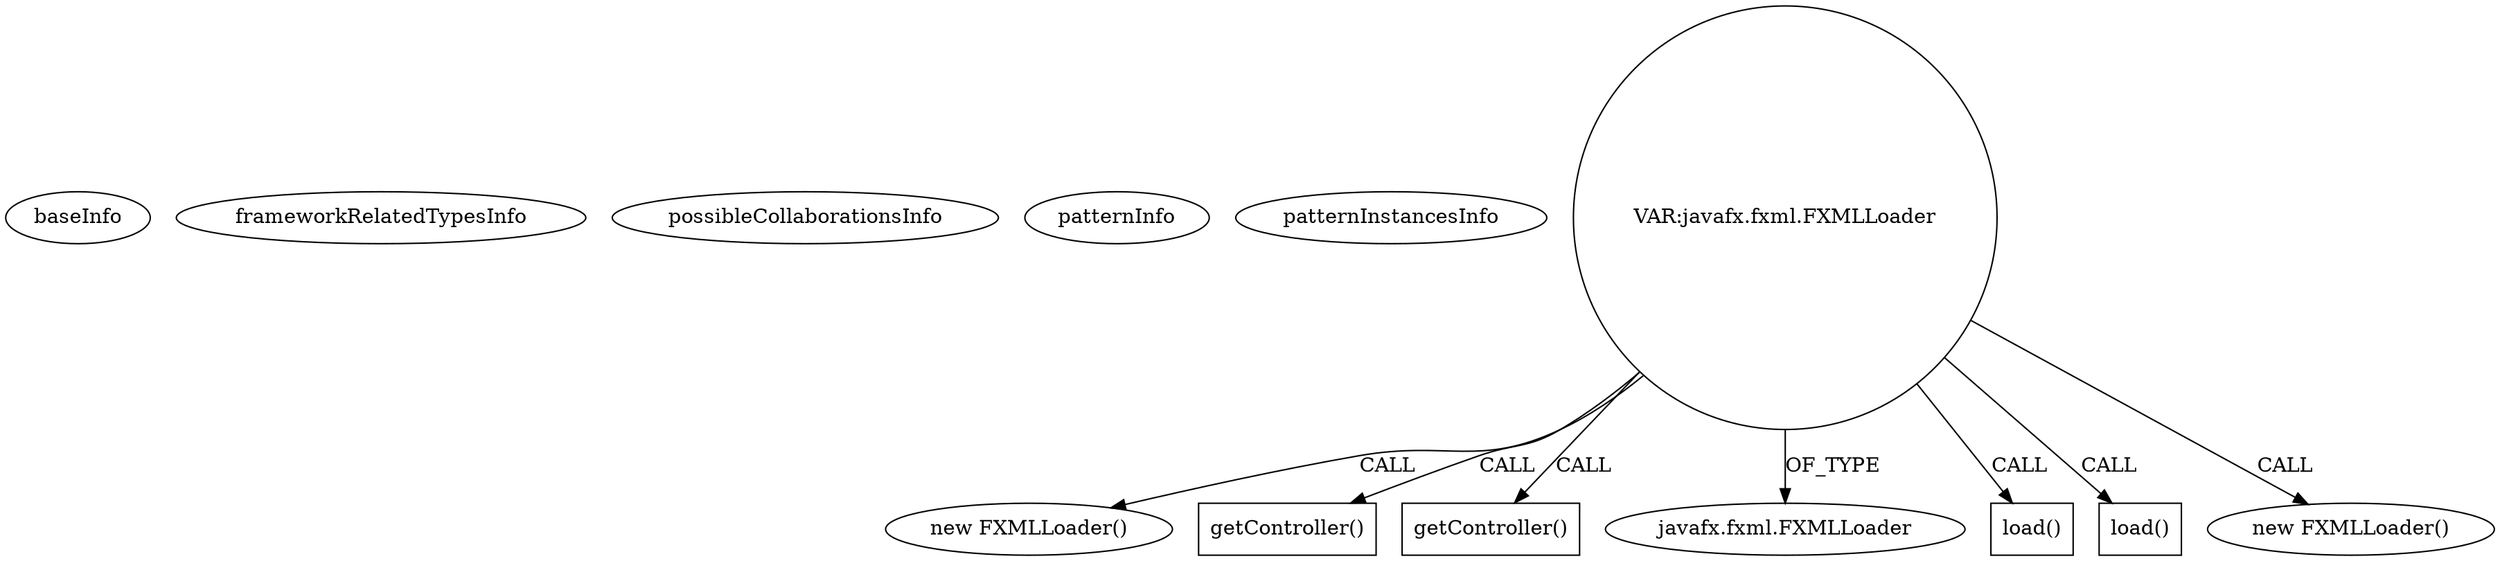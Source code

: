 digraph {
baseInfo[graphId=1180,category="pattern",isAnonymous=false,possibleRelation=false]
frameworkRelatedTypesInfo[]
possibleCollaborationsInfo[]
patternInfo[frequency=2.0,patternRootClient=null]
patternInstancesInfo[0="diogocs1-FPessoais~/diogocs1-FPessoais/FPessoais-master/FinancasPessoais/src/app/controllers/HomeController.java~HomeController~2490",1="hock323-eventManager~/hock323-eventManager/EventManager-master/src/eventManager/controller/DesktopController.java~DesktopController~2943"]
134[label="new FXMLLoader()",vertexType="CONSTRUCTOR_CALL",isFrameworkType=false]
135[label="VAR:javafx.fxml.FXMLLoader",vertexType="VARIABLE_EXPRESION",isFrameworkType=false,shape=circle]
395[label="getController()",vertexType="INSIDE_CALL",isFrameworkType=false,shape=box]
140[label="getController()",vertexType="INSIDE_CALL",isFrameworkType=false,shape=box]
136[label="javafx.fxml.FXMLLoader",vertexType="FRAMEWORK_CLASS_TYPE",isFrameworkType=false]
356[label="load()",vertexType="INSIDE_CALL",isFrameworkType=false,shape=box]
138[label="load()",vertexType="INSIDE_CALL",isFrameworkType=false,shape=box]
353[label="new FXMLLoader()",vertexType="CONSTRUCTOR_CALL",isFrameworkType=false]
135->134[label="CALL"]
135->356[label="CALL"]
135->138[label="CALL"]
135->353[label="CALL"]
135->395[label="CALL"]
135->136[label="OF_TYPE"]
135->140[label="CALL"]
}

